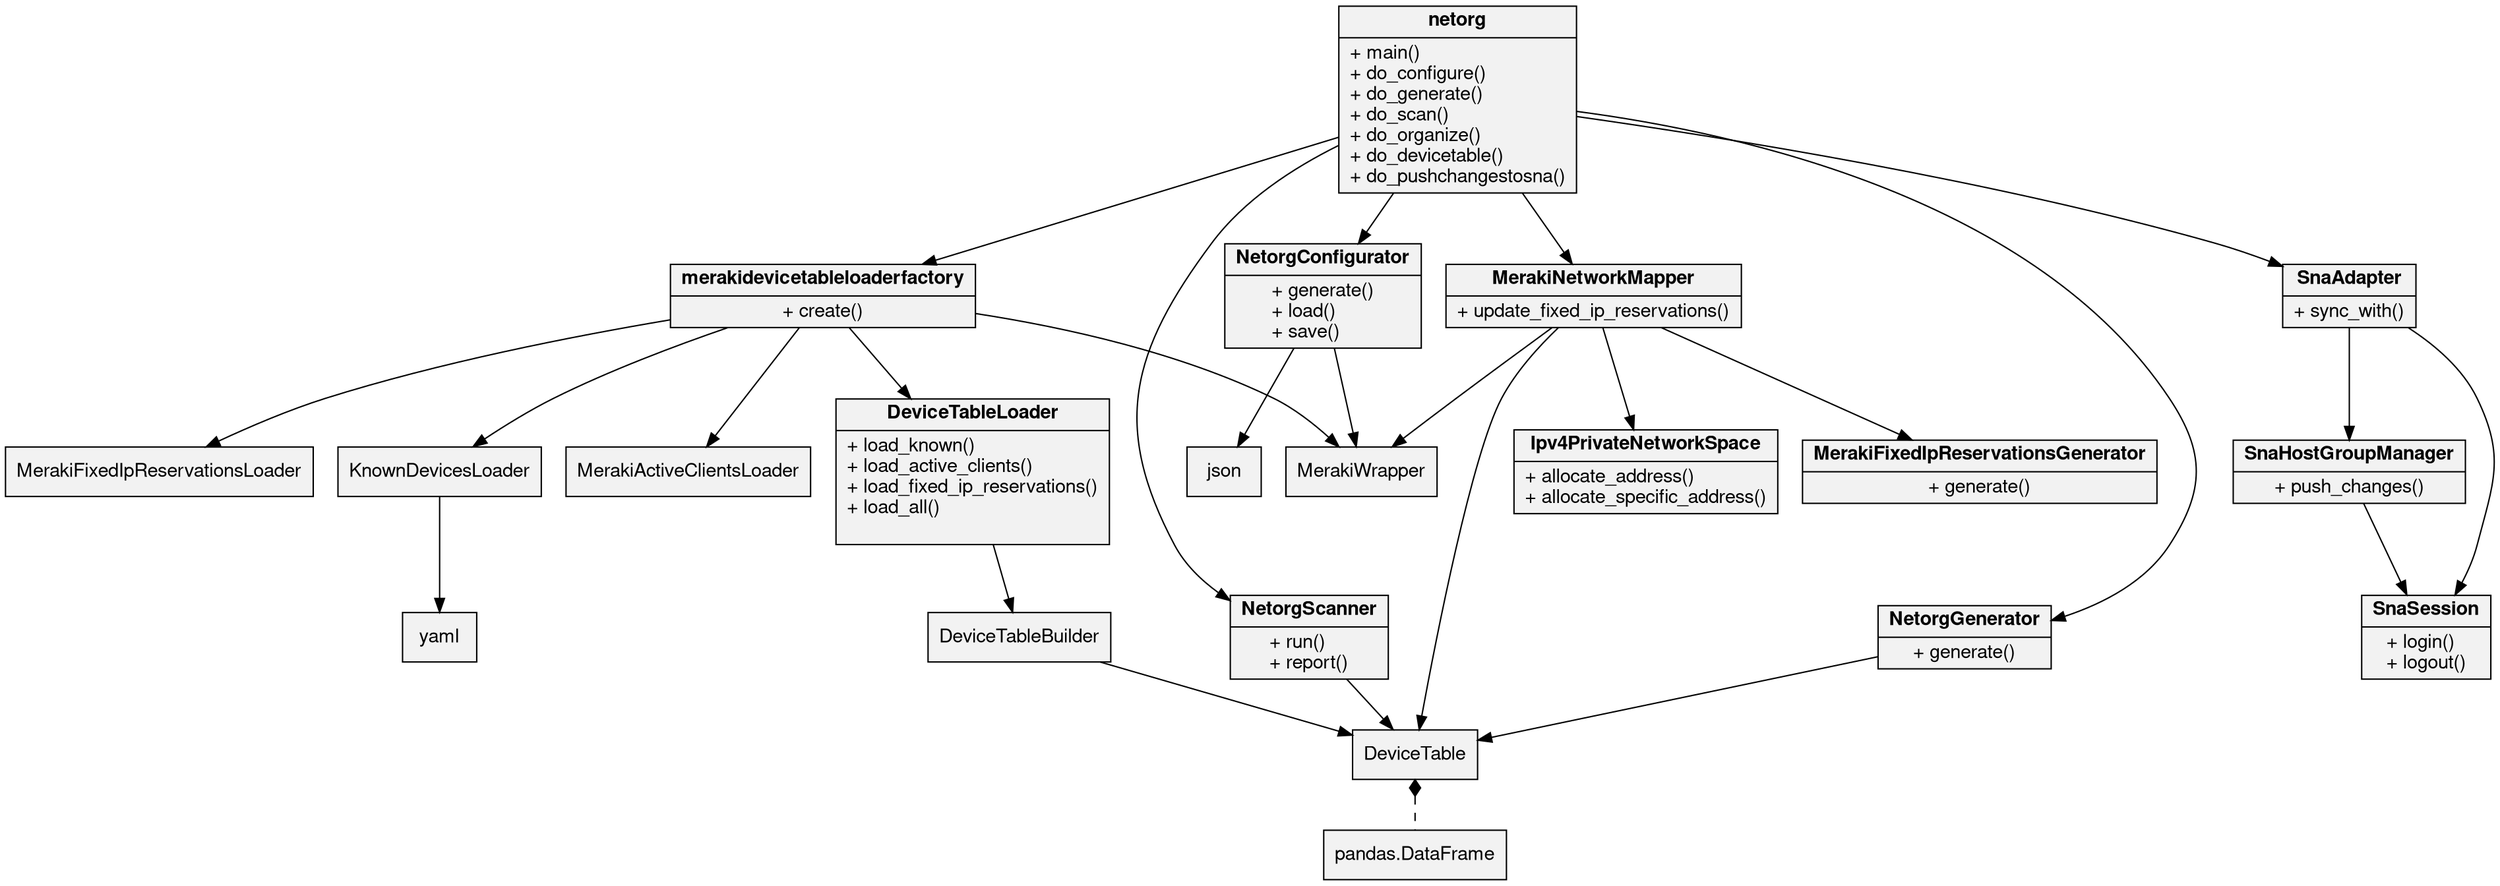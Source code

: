 digraph netorg_structure {

    node [
		fontname="Helvetica,Arial,sans-serif"
		shape=record
		style=filled
		fillcolor=gray95
	]
    netorg -> { merakidevicetableloaderfactory NetorgConfigurator NetorgGenerator NetorgScanner MerakiNetworkMapper SnaAdapter }
    merakidevicetableloaderfactory -> { DeviceTableLoader KnownDevicesLoader MerakiActiveClientsLoader MerakiFixedIpReservationsLoader MerakiWrapper}
    MerakiNetworkMapper -> { DeviceTable Ipv4PrivateNetworkSpace MerakiFixedIpReservationsGenerator MerakiWrapper }
    NetorgConfigurator -> { MerakiWrapper json }
    NetorgGenerator -> { DeviceTable }
    NetorgScanner -> { DeviceTable }
    KnownDevicesLoader -> { yaml }
    DeviceTableLoader -> { DeviceTableBuilder }
    DeviceTableBuilder -> { DeviceTable }
    SnaAdapter -> { SnaHostGroupManager SnaSession }
    SnaHostGroupManager -> { SnaSession }
    edge [dir=back arrowtail=diamond style=dashed]
    DeviceTable -> { DataFrame }

    netorg [
        label = <{<b>netorg</b> | 
        + main()<br align="left"/>+ do_configure()<br align="left"/>+ do_generate()<br align="left"/>+ do_scan()<br align="left"/>+ do_organize()<br align="left"/>+ do_devicetable()<br align="left"/>+ do_pushchangestosna()<br align="left"/>}>
    ]

    SnaHostGroupManager [
        label = <{<b>SnaHostGroupManager</b> | 
        + push_changes()<br align="left"/>}>
    ]

    SnaSession [
        label = <{<b>SnaSession</b> | 
        + login()<br align="left"/>+ logout()<br align="left"/>}>
    ]

    MerakiFixedIpReservationsGenerator [
        label = <{<b>MerakiFixedIpReservationsGenerator</b> | + generate()<br align="left"/>}>
    ]

    Ipv4PrivateNetworkSpace [
        label = <{<b>Ipv4PrivateNetworkSpace</b> | + allocate_address()<br align="left"/>+ allocate_specific_address()<br align="left"/>}>
    ]

    merakidevicetableloaderfactory [
        label = <{<b>merakidevicetableloaderfactory</b> | + create()<br align="left"/>}>
    ]
    
    NetorgConfigurator[
        label = <{<b>NetorgConfigurator</b> | + generate()<br align="left"/>+ load()<br align="left"/>+ save()<br align="left"/>}>
    ]
    
    NetorgGenerator[
        label = <{<b>NetorgGenerator</b> | + generate()<br align="left"/>}>
    ]
    
    NetorgScanner[
        label = <{<b>NetorgScanner</b> | + run()<br align="left"/>+ report()<br align="left"/>}>
    ]
    
    MerakiNetworkMapper[
        label = <{<b>MerakiNetworkMapper</b> | + update_fixed_ip_reservations()<br align="left"/>}>
    ]

    DeviceTableLoader[
        label = <{<b>DeviceTableLoader</b> | + load_known()<br align="left"/>+ load_active_clients()<br align="left"/>+ load_fixed_ip_reservations()<br align="left"/>+ load_all()<br align="left"/>        }>
    ]
    
    DataFrame [
        label = <{pandas.DataFrame}>
    ]

    SnaAdapter [
        label = <{<b>SnaAdapter</b> | 
        + sync_with()<br align="left"/>}>
    ]
}